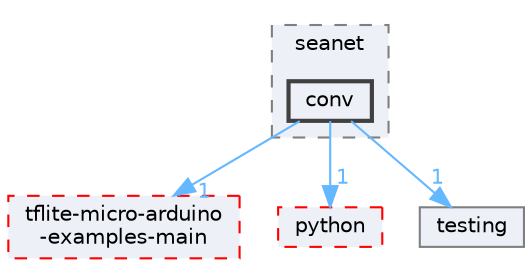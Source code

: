 digraph "Arduino/GetStartedWithMachineLearningOnArduino/tflite-micro-main/tensorflow/lite/micro/integration_tests/seanet/conv"
{
 // LATEX_PDF_SIZE
  bgcolor="transparent";
  edge [fontname=Helvetica,fontsize=10,labelfontname=Helvetica,labelfontsize=10];
  node [fontname=Helvetica,fontsize=10,shape=box,height=0.2,width=0.4];
  compound=true
  subgraph clusterdir_c2a8424ad1b2692772d6be1ab7d91175 {
    graph [ bgcolor="#edf0f7", pencolor="grey50", label="seanet", fontname=Helvetica,fontsize=10 style="filled,dashed", URL="dir_c2a8424ad1b2692772d6be1ab7d91175.html",tooltip=""]
  dir_4ad695598ce726af4b53f03fba74bdec [label="conv", fillcolor="#edf0f7", color="grey25", style="filled,bold", URL="dir_4ad695598ce726af4b53f03fba74bdec.html",tooltip=""];
  }
  dir_0d2ed21f8b79a9b0d8abfa821a489de0 [label="tflite-micro-arduino\l-examples-main", fillcolor="#edf0f7", color="red", style="filled,dashed", URL="dir_0d2ed21f8b79a9b0d8abfa821a489de0.html",tooltip=""];
  dir_1b776bd1e52f39eb838df75cc6a7644c [label="python", fillcolor="#edf0f7", color="red", style="filled,dashed", URL="dir_1b776bd1e52f39eb838df75cc6a7644c.html",tooltip=""];
  dir_470971d43bc71e7f55bec04deac8e7a7 [label="testing", fillcolor="#edf0f7", color="grey50", style="filled", URL="dir_470971d43bc71e7f55bec04deac8e7a7.html",tooltip=""];
  dir_4ad695598ce726af4b53f03fba74bdec->dir_0d2ed21f8b79a9b0d8abfa821a489de0 [headlabel="1", labeldistance=1.5 headhref="dir_000064_000335.html" href="dir_000064_000335.html" color="steelblue1" fontcolor="steelblue1"];
  dir_4ad695598ce726af4b53f03fba74bdec->dir_1b776bd1e52f39eb838df75cc6a7644c [headlabel="1", labeldistance=1.5 headhref="dir_000064_000251.html" href="dir_000064_000251.html" color="steelblue1" fontcolor="steelblue1"];
  dir_4ad695598ce726af4b53f03fba74bdec->dir_470971d43bc71e7f55bec04deac8e7a7 [headlabel="1", labeldistance=1.5 headhref="dir_000064_000328.html" href="dir_000064_000328.html" color="steelblue1" fontcolor="steelblue1"];
}

